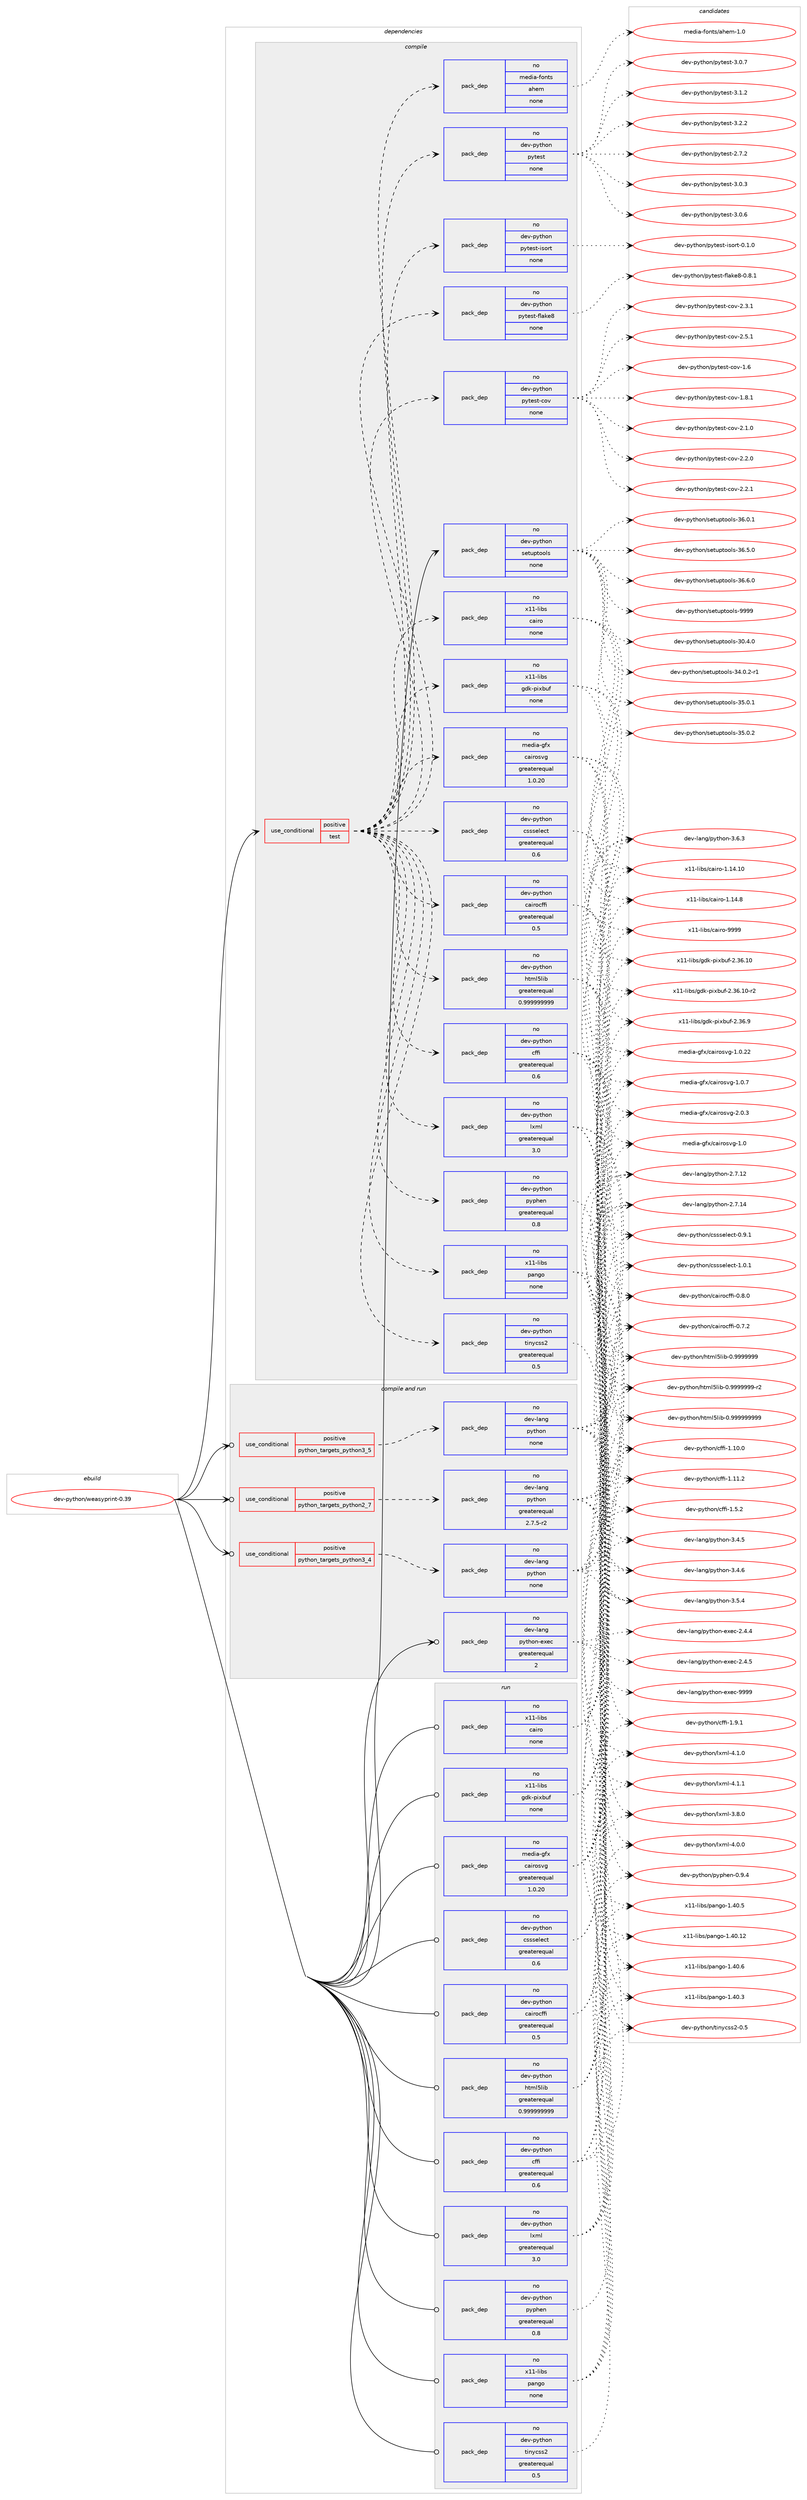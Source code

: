 digraph prolog {

# *************
# Graph options
# *************

newrank=true;
concentrate=true;
compound=true;
graph [rankdir=LR,fontname=Helvetica,fontsize=10,ranksep=1.5];#, ranksep=2.5, nodesep=0.2];
edge  [arrowhead=vee];
node  [fontname=Helvetica,fontsize=10];

# **********
# The ebuild
# **********

subgraph cluster_leftcol {
color=gray;
rank=same;
label=<<i>ebuild</i>>;
id [label="dev-python/weasyprint-0.39", color=red, width=4, href="../dev-python/weasyprint-0.39.svg"];
}

# ****************
# The dependencies
# ****************

subgraph cluster_midcol {
color=gray;
label=<<i>dependencies</i>>;
subgraph cluster_compile {
fillcolor="#eeeeee";
style=filled;
label=<<i>compile</i>>;
subgraph cond43609 {
dependency193333 [label=<<TABLE BORDER="0" CELLBORDER="1" CELLSPACING="0" CELLPADDING="4"><TR><TD ROWSPAN="3" CELLPADDING="10">use_conditional</TD></TR><TR><TD>positive</TD></TR><TR><TD>test</TD></TR></TABLE>>, shape=none, color=red];
subgraph pack145762 {
dependency193334 [label=<<TABLE BORDER="0" CELLBORDER="1" CELLSPACING="0" CELLPADDING="4" WIDTH="220"><TR><TD ROWSPAN="6" CELLPADDING="30">pack_dep</TD></TR><TR><TD WIDTH="110">no</TD></TR><TR><TD>x11-libs</TD></TR><TR><TD>cairo</TD></TR><TR><TD>none</TD></TR><TR><TD></TD></TR></TABLE>>, shape=none, color=blue];
}
dependency193333:e -> dependency193334:w [weight=20,style="dashed",arrowhead="vee"];
subgraph pack145763 {
dependency193335 [label=<<TABLE BORDER="0" CELLBORDER="1" CELLSPACING="0" CELLPADDING="4" WIDTH="220"><TR><TD ROWSPAN="6" CELLPADDING="30">pack_dep</TD></TR><TR><TD WIDTH="110">no</TD></TR><TR><TD>x11-libs</TD></TR><TR><TD>gdk-pixbuf</TD></TR><TR><TD>none</TD></TR><TR><TD></TD></TR></TABLE>>, shape=none, color=blue];
}
dependency193333:e -> dependency193335:w [weight=20,style="dashed",arrowhead="vee"];
subgraph pack145764 {
dependency193336 [label=<<TABLE BORDER="0" CELLBORDER="1" CELLSPACING="0" CELLPADDING="4" WIDTH="220"><TR><TD ROWSPAN="6" CELLPADDING="30">pack_dep</TD></TR><TR><TD WIDTH="110">no</TD></TR><TR><TD>x11-libs</TD></TR><TR><TD>pango</TD></TR><TR><TD>none</TD></TR><TR><TD></TD></TR></TABLE>>, shape=none, color=blue];
}
dependency193333:e -> dependency193336:w [weight=20,style="dashed",arrowhead="vee"];
subgraph pack145765 {
dependency193337 [label=<<TABLE BORDER="0" CELLBORDER="1" CELLSPACING="0" CELLPADDING="4" WIDTH="220"><TR><TD ROWSPAN="6" CELLPADDING="30">pack_dep</TD></TR><TR><TD WIDTH="110">no</TD></TR><TR><TD>dev-python</TD></TR><TR><TD>cairocffi</TD></TR><TR><TD>greaterequal</TD></TR><TR><TD>0.5</TD></TR></TABLE>>, shape=none, color=blue];
}
dependency193333:e -> dependency193337:w [weight=20,style="dashed",arrowhead="vee"];
subgraph pack145766 {
dependency193338 [label=<<TABLE BORDER="0" CELLBORDER="1" CELLSPACING="0" CELLPADDING="4" WIDTH="220"><TR><TD ROWSPAN="6" CELLPADDING="30">pack_dep</TD></TR><TR><TD WIDTH="110">no</TD></TR><TR><TD>dev-python</TD></TR><TR><TD>cffi</TD></TR><TR><TD>greaterequal</TD></TR><TR><TD>0.6</TD></TR></TABLE>>, shape=none, color=blue];
}
dependency193333:e -> dependency193338:w [weight=20,style="dashed",arrowhead="vee"];
subgraph pack145767 {
dependency193339 [label=<<TABLE BORDER="0" CELLBORDER="1" CELLSPACING="0" CELLPADDING="4" WIDTH="220"><TR><TD ROWSPAN="6" CELLPADDING="30">pack_dep</TD></TR><TR><TD WIDTH="110">no</TD></TR><TR><TD>dev-python</TD></TR><TR><TD>cssselect</TD></TR><TR><TD>greaterequal</TD></TR><TR><TD>0.6</TD></TR></TABLE>>, shape=none, color=blue];
}
dependency193333:e -> dependency193339:w [weight=20,style="dashed",arrowhead="vee"];
subgraph pack145768 {
dependency193340 [label=<<TABLE BORDER="0" CELLBORDER="1" CELLSPACING="0" CELLPADDING="4" WIDTH="220"><TR><TD ROWSPAN="6" CELLPADDING="30">pack_dep</TD></TR><TR><TD WIDTH="110">no</TD></TR><TR><TD>dev-python</TD></TR><TR><TD>html5lib</TD></TR><TR><TD>greaterequal</TD></TR><TR><TD>0.999999999</TD></TR></TABLE>>, shape=none, color=blue];
}
dependency193333:e -> dependency193340:w [weight=20,style="dashed",arrowhead="vee"];
subgraph pack145769 {
dependency193341 [label=<<TABLE BORDER="0" CELLBORDER="1" CELLSPACING="0" CELLPADDING="4" WIDTH="220"><TR><TD ROWSPAN="6" CELLPADDING="30">pack_dep</TD></TR><TR><TD WIDTH="110">no</TD></TR><TR><TD>dev-python</TD></TR><TR><TD>lxml</TD></TR><TR><TD>greaterequal</TD></TR><TR><TD>3.0</TD></TR></TABLE>>, shape=none, color=blue];
}
dependency193333:e -> dependency193341:w [weight=20,style="dashed",arrowhead="vee"];
subgraph pack145770 {
dependency193342 [label=<<TABLE BORDER="0" CELLBORDER="1" CELLSPACING="0" CELLPADDING="4" WIDTH="220"><TR><TD ROWSPAN="6" CELLPADDING="30">pack_dep</TD></TR><TR><TD WIDTH="110">no</TD></TR><TR><TD>dev-python</TD></TR><TR><TD>pyphen</TD></TR><TR><TD>greaterequal</TD></TR><TR><TD>0.8</TD></TR></TABLE>>, shape=none, color=blue];
}
dependency193333:e -> dependency193342:w [weight=20,style="dashed",arrowhead="vee"];
subgraph pack145771 {
dependency193343 [label=<<TABLE BORDER="0" CELLBORDER="1" CELLSPACING="0" CELLPADDING="4" WIDTH="220"><TR><TD ROWSPAN="6" CELLPADDING="30">pack_dep</TD></TR><TR><TD WIDTH="110">no</TD></TR><TR><TD>dev-python</TD></TR><TR><TD>tinycss2</TD></TR><TR><TD>greaterequal</TD></TR><TR><TD>0.5</TD></TR></TABLE>>, shape=none, color=blue];
}
dependency193333:e -> dependency193343:w [weight=20,style="dashed",arrowhead="vee"];
subgraph pack145772 {
dependency193344 [label=<<TABLE BORDER="0" CELLBORDER="1" CELLSPACING="0" CELLPADDING="4" WIDTH="220"><TR><TD ROWSPAN="6" CELLPADDING="30">pack_dep</TD></TR><TR><TD WIDTH="110">no</TD></TR><TR><TD>media-gfx</TD></TR><TR><TD>cairosvg</TD></TR><TR><TD>greaterequal</TD></TR><TR><TD>1.0.20</TD></TR></TABLE>>, shape=none, color=blue];
}
dependency193333:e -> dependency193344:w [weight=20,style="dashed",arrowhead="vee"];
subgraph pack145773 {
dependency193345 [label=<<TABLE BORDER="0" CELLBORDER="1" CELLSPACING="0" CELLPADDING="4" WIDTH="220"><TR><TD ROWSPAN="6" CELLPADDING="30">pack_dep</TD></TR><TR><TD WIDTH="110">no</TD></TR><TR><TD>dev-python</TD></TR><TR><TD>pytest-cov</TD></TR><TR><TD>none</TD></TR><TR><TD></TD></TR></TABLE>>, shape=none, color=blue];
}
dependency193333:e -> dependency193345:w [weight=20,style="dashed",arrowhead="vee"];
subgraph pack145774 {
dependency193346 [label=<<TABLE BORDER="0" CELLBORDER="1" CELLSPACING="0" CELLPADDING="4" WIDTH="220"><TR><TD ROWSPAN="6" CELLPADDING="30">pack_dep</TD></TR><TR><TD WIDTH="110">no</TD></TR><TR><TD>dev-python</TD></TR><TR><TD>pytest-flake8</TD></TR><TR><TD>none</TD></TR><TR><TD></TD></TR></TABLE>>, shape=none, color=blue];
}
dependency193333:e -> dependency193346:w [weight=20,style="dashed",arrowhead="vee"];
subgraph pack145775 {
dependency193347 [label=<<TABLE BORDER="0" CELLBORDER="1" CELLSPACING="0" CELLPADDING="4" WIDTH="220"><TR><TD ROWSPAN="6" CELLPADDING="30">pack_dep</TD></TR><TR><TD WIDTH="110">no</TD></TR><TR><TD>dev-python</TD></TR><TR><TD>pytest-isort</TD></TR><TR><TD>none</TD></TR><TR><TD></TD></TR></TABLE>>, shape=none, color=blue];
}
dependency193333:e -> dependency193347:w [weight=20,style="dashed",arrowhead="vee"];
subgraph pack145776 {
dependency193348 [label=<<TABLE BORDER="0" CELLBORDER="1" CELLSPACING="0" CELLPADDING="4" WIDTH="220"><TR><TD ROWSPAN="6" CELLPADDING="30">pack_dep</TD></TR><TR><TD WIDTH="110">no</TD></TR><TR><TD>dev-python</TD></TR><TR><TD>pytest</TD></TR><TR><TD>none</TD></TR><TR><TD></TD></TR></TABLE>>, shape=none, color=blue];
}
dependency193333:e -> dependency193348:w [weight=20,style="dashed",arrowhead="vee"];
subgraph pack145777 {
dependency193349 [label=<<TABLE BORDER="0" CELLBORDER="1" CELLSPACING="0" CELLPADDING="4" WIDTH="220"><TR><TD ROWSPAN="6" CELLPADDING="30">pack_dep</TD></TR><TR><TD WIDTH="110">no</TD></TR><TR><TD>media-fonts</TD></TR><TR><TD>ahem</TD></TR><TR><TD>none</TD></TR><TR><TD></TD></TR></TABLE>>, shape=none, color=blue];
}
dependency193333:e -> dependency193349:w [weight=20,style="dashed",arrowhead="vee"];
}
id:e -> dependency193333:w [weight=20,style="solid",arrowhead="vee"];
subgraph pack145778 {
dependency193350 [label=<<TABLE BORDER="0" CELLBORDER="1" CELLSPACING="0" CELLPADDING="4" WIDTH="220"><TR><TD ROWSPAN="6" CELLPADDING="30">pack_dep</TD></TR><TR><TD WIDTH="110">no</TD></TR><TR><TD>dev-python</TD></TR><TR><TD>setuptools</TD></TR><TR><TD>none</TD></TR><TR><TD></TD></TR></TABLE>>, shape=none, color=blue];
}
id:e -> dependency193350:w [weight=20,style="solid",arrowhead="vee"];
}
subgraph cluster_compileandrun {
fillcolor="#eeeeee";
style=filled;
label=<<i>compile and run</i>>;
subgraph cond43610 {
dependency193351 [label=<<TABLE BORDER="0" CELLBORDER="1" CELLSPACING="0" CELLPADDING="4"><TR><TD ROWSPAN="3" CELLPADDING="10">use_conditional</TD></TR><TR><TD>positive</TD></TR><TR><TD>python_targets_python2_7</TD></TR></TABLE>>, shape=none, color=red];
subgraph pack145779 {
dependency193352 [label=<<TABLE BORDER="0" CELLBORDER="1" CELLSPACING="0" CELLPADDING="4" WIDTH="220"><TR><TD ROWSPAN="6" CELLPADDING="30">pack_dep</TD></TR><TR><TD WIDTH="110">no</TD></TR><TR><TD>dev-lang</TD></TR><TR><TD>python</TD></TR><TR><TD>greaterequal</TD></TR><TR><TD>2.7.5-r2</TD></TR></TABLE>>, shape=none, color=blue];
}
dependency193351:e -> dependency193352:w [weight=20,style="dashed",arrowhead="vee"];
}
id:e -> dependency193351:w [weight=20,style="solid",arrowhead="odotvee"];
subgraph cond43611 {
dependency193353 [label=<<TABLE BORDER="0" CELLBORDER="1" CELLSPACING="0" CELLPADDING="4"><TR><TD ROWSPAN="3" CELLPADDING="10">use_conditional</TD></TR><TR><TD>positive</TD></TR><TR><TD>python_targets_python3_4</TD></TR></TABLE>>, shape=none, color=red];
subgraph pack145780 {
dependency193354 [label=<<TABLE BORDER="0" CELLBORDER="1" CELLSPACING="0" CELLPADDING="4" WIDTH="220"><TR><TD ROWSPAN="6" CELLPADDING="30">pack_dep</TD></TR><TR><TD WIDTH="110">no</TD></TR><TR><TD>dev-lang</TD></TR><TR><TD>python</TD></TR><TR><TD>none</TD></TR><TR><TD></TD></TR></TABLE>>, shape=none, color=blue];
}
dependency193353:e -> dependency193354:w [weight=20,style="dashed",arrowhead="vee"];
}
id:e -> dependency193353:w [weight=20,style="solid",arrowhead="odotvee"];
subgraph cond43612 {
dependency193355 [label=<<TABLE BORDER="0" CELLBORDER="1" CELLSPACING="0" CELLPADDING="4"><TR><TD ROWSPAN="3" CELLPADDING="10">use_conditional</TD></TR><TR><TD>positive</TD></TR><TR><TD>python_targets_python3_5</TD></TR></TABLE>>, shape=none, color=red];
subgraph pack145781 {
dependency193356 [label=<<TABLE BORDER="0" CELLBORDER="1" CELLSPACING="0" CELLPADDING="4" WIDTH="220"><TR><TD ROWSPAN="6" CELLPADDING="30">pack_dep</TD></TR><TR><TD WIDTH="110">no</TD></TR><TR><TD>dev-lang</TD></TR><TR><TD>python</TD></TR><TR><TD>none</TD></TR><TR><TD></TD></TR></TABLE>>, shape=none, color=blue];
}
dependency193355:e -> dependency193356:w [weight=20,style="dashed",arrowhead="vee"];
}
id:e -> dependency193355:w [weight=20,style="solid",arrowhead="odotvee"];
subgraph pack145782 {
dependency193357 [label=<<TABLE BORDER="0" CELLBORDER="1" CELLSPACING="0" CELLPADDING="4" WIDTH="220"><TR><TD ROWSPAN="6" CELLPADDING="30">pack_dep</TD></TR><TR><TD WIDTH="110">no</TD></TR><TR><TD>dev-lang</TD></TR><TR><TD>python-exec</TD></TR><TR><TD>greaterequal</TD></TR><TR><TD>2</TD></TR></TABLE>>, shape=none, color=blue];
}
id:e -> dependency193357:w [weight=20,style="solid",arrowhead="odotvee"];
}
subgraph cluster_run {
fillcolor="#eeeeee";
style=filled;
label=<<i>run</i>>;
subgraph pack145783 {
dependency193358 [label=<<TABLE BORDER="0" CELLBORDER="1" CELLSPACING="0" CELLPADDING="4" WIDTH="220"><TR><TD ROWSPAN="6" CELLPADDING="30">pack_dep</TD></TR><TR><TD WIDTH="110">no</TD></TR><TR><TD>dev-python</TD></TR><TR><TD>cairocffi</TD></TR><TR><TD>greaterequal</TD></TR><TR><TD>0.5</TD></TR></TABLE>>, shape=none, color=blue];
}
id:e -> dependency193358:w [weight=20,style="solid",arrowhead="odot"];
subgraph pack145784 {
dependency193359 [label=<<TABLE BORDER="0" CELLBORDER="1" CELLSPACING="0" CELLPADDING="4" WIDTH="220"><TR><TD ROWSPAN="6" CELLPADDING="30">pack_dep</TD></TR><TR><TD WIDTH="110">no</TD></TR><TR><TD>dev-python</TD></TR><TR><TD>cffi</TD></TR><TR><TD>greaterequal</TD></TR><TR><TD>0.6</TD></TR></TABLE>>, shape=none, color=blue];
}
id:e -> dependency193359:w [weight=20,style="solid",arrowhead="odot"];
subgraph pack145785 {
dependency193360 [label=<<TABLE BORDER="0" CELLBORDER="1" CELLSPACING="0" CELLPADDING="4" WIDTH="220"><TR><TD ROWSPAN="6" CELLPADDING="30">pack_dep</TD></TR><TR><TD WIDTH="110">no</TD></TR><TR><TD>dev-python</TD></TR><TR><TD>cssselect</TD></TR><TR><TD>greaterequal</TD></TR><TR><TD>0.6</TD></TR></TABLE>>, shape=none, color=blue];
}
id:e -> dependency193360:w [weight=20,style="solid",arrowhead="odot"];
subgraph pack145786 {
dependency193361 [label=<<TABLE BORDER="0" CELLBORDER="1" CELLSPACING="0" CELLPADDING="4" WIDTH="220"><TR><TD ROWSPAN="6" CELLPADDING="30">pack_dep</TD></TR><TR><TD WIDTH="110">no</TD></TR><TR><TD>dev-python</TD></TR><TR><TD>html5lib</TD></TR><TR><TD>greaterequal</TD></TR><TR><TD>0.999999999</TD></TR></TABLE>>, shape=none, color=blue];
}
id:e -> dependency193361:w [weight=20,style="solid",arrowhead="odot"];
subgraph pack145787 {
dependency193362 [label=<<TABLE BORDER="0" CELLBORDER="1" CELLSPACING="0" CELLPADDING="4" WIDTH="220"><TR><TD ROWSPAN="6" CELLPADDING="30">pack_dep</TD></TR><TR><TD WIDTH="110">no</TD></TR><TR><TD>dev-python</TD></TR><TR><TD>lxml</TD></TR><TR><TD>greaterequal</TD></TR><TR><TD>3.0</TD></TR></TABLE>>, shape=none, color=blue];
}
id:e -> dependency193362:w [weight=20,style="solid",arrowhead="odot"];
subgraph pack145788 {
dependency193363 [label=<<TABLE BORDER="0" CELLBORDER="1" CELLSPACING="0" CELLPADDING="4" WIDTH="220"><TR><TD ROWSPAN="6" CELLPADDING="30">pack_dep</TD></TR><TR><TD WIDTH="110">no</TD></TR><TR><TD>dev-python</TD></TR><TR><TD>pyphen</TD></TR><TR><TD>greaterequal</TD></TR><TR><TD>0.8</TD></TR></TABLE>>, shape=none, color=blue];
}
id:e -> dependency193363:w [weight=20,style="solid",arrowhead="odot"];
subgraph pack145789 {
dependency193364 [label=<<TABLE BORDER="0" CELLBORDER="1" CELLSPACING="0" CELLPADDING="4" WIDTH="220"><TR><TD ROWSPAN="6" CELLPADDING="30">pack_dep</TD></TR><TR><TD WIDTH="110">no</TD></TR><TR><TD>dev-python</TD></TR><TR><TD>tinycss2</TD></TR><TR><TD>greaterequal</TD></TR><TR><TD>0.5</TD></TR></TABLE>>, shape=none, color=blue];
}
id:e -> dependency193364:w [weight=20,style="solid",arrowhead="odot"];
subgraph pack145790 {
dependency193365 [label=<<TABLE BORDER="0" CELLBORDER="1" CELLSPACING="0" CELLPADDING="4" WIDTH="220"><TR><TD ROWSPAN="6" CELLPADDING="30">pack_dep</TD></TR><TR><TD WIDTH="110">no</TD></TR><TR><TD>media-gfx</TD></TR><TR><TD>cairosvg</TD></TR><TR><TD>greaterequal</TD></TR><TR><TD>1.0.20</TD></TR></TABLE>>, shape=none, color=blue];
}
id:e -> dependency193365:w [weight=20,style="solid",arrowhead="odot"];
subgraph pack145791 {
dependency193366 [label=<<TABLE BORDER="0" CELLBORDER="1" CELLSPACING="0" CELLPADDING="4" WIDTH="220"><TR><TD ROWSPAN="6" CELLPADDING="30">pack_dep</TD></TR><TR><TD WIDTH="110">no</TD></TR><TR><TD>x11-libs</TD></TR><TR><TD>cairo</TD></TR><TR><TD>none</TD></TR><TR><TD></TD></TR></TABLE>>, shape=none, color=blue];
}
id:e -> dependency193366:w [weight=20,style="solid",arrowhead="odot"];
subgraph pack145792 {
dependency193367 [label=<<TABLE BORDER="0" CELLBORDER="1" CELLSPACING="0" CELLPADDING="4" WIDTH="220"><TR><TD ROWSPAN="6" CELLPADDING="30">pack_dep</TD></TR><TR><TD WIDTH="110">no</TD></TR><TR><TD>x11-libs</TD></TR><TR><TD>gdk-pixbuf</TD></TR><TR><TD>none</TD></TR><TR><TD></TD></TR></TABLE>>, shape=none, color=blue];
}
id:e -> dependency193367:w [weight=20,style="solid",arrowhead="odot"];
subgraph pack145793 {
dependency193368 [label=<<TABLE BORDER="0" CELLBORDER="1" CELLSPACING="0" CELLPADDING="4" WIDTH="220"><TR><TD ROWSPAN="6" CELLPADDING="30">pack_dep</TD></TR><TR><TD WIDTH="110">no</TD></TR><TR><TD>x11-libs</TD></TR><TR><TD>pango</TD></TR><TR><TD>none</TD></TR><TR><TD></TD></TR></TABLE>>, shape=none, color=blue];
}
id:e -> dependency193368:w [weight=20,style="solid",arrowhead="odot"];
}
}

# **************
# The candidates
# **************

subgraph cluster_choices {
rank=same;
color=gray;
label=<<i>candidates</i>>;

subgraph choice145762 {
color=black;
nodesep=1;
choice120494945108105981154799971051141114549464952464948 [label="x11-libs/cairo-1.14.10", color=red, width=4,href="../x11-libs/cairo-1.14.10.svg"];
choice1204949451081059811547999710511411145494649524656 [label="x11-libs/cairo-1.14.8", color=red, width=4,href="../x11-libs/cairo-1.14.8.svg"];
choice120494945108105981154799971051141114557575757 [label="x11-libs/cairo-9999", color=red, width=4,href="../x11-libs/cairo-9999.svg"];
dependency193334:e -> choice120494945108105981154799971051141114549464952464948:w [style=dotted,weight="100"];
dependency193334:e -> choice1204949451081059811547999710511411145494649524656:w [style=dotted,weight="100"];
dependency193334:e -> choice120494945108105981154799971051141114557575757:w [style=dotted,weight="100"];
}
subgraph choice145763 {
color=black;
nodesep=1;
choice120494945108105981154710310010745112105120981171024550465154464948 [label="x11-libs/gdk-pixbuf-2.36.10", color=red, width=4,href="../x11-libs/gdk-pixbuf-2.36.10.svg"];
choice1204949451081059811547103100107451121051209811710245504651544649484511450 [label="x11-libs/gdk-pixbuf-2.36.10-r2", color=red, width=4,href="../x11-libs/gdk-pixbuf-2.36.10-r2.svg"];
choice1204949451081059811547103100107451121051209811710245504651544657 [label="x11-libs/gdk-pixbuf-2.36.9", color=red, width=4,href="../x11-libs/gdk-pixbuf-2.36.9.svg"];
dependency193335:e -> choice120494945108105981154710310010745112105120981171024550465154464948:w [style=dotted,weight="100"];
dependency193335:e -> choice1204949451081059811547103100107451121051209811710245504651544649484511450:w [style=dotted,weight="100"];
dependency193335:e -> choice1204949451081059811547103100107451121051209811710245504651544657:w [style=dotted,weight="100"];
}
subgraph choice145764 {
color=black;
nodesep=1;
choice1204949451081059811547112971101031114549465248464950 [label="x11-libs/pango-1.40.12", color=red, width=4,href="../x11-libs/pango-1.40.12.svg"];
choice12049494510810598115471129711010311145494652484651 [label="x11-libs/pango-1.40.3", color=red, width=4,href="../x11-libs/pango-1.40.3.svg"];
choice12049494510810598115471129711010311145494652484653 [label="x11-libs/pango-1.40.5", color=red, width=4,href="../x11-libs/pango-1.40.5.svg"];
choice12049494510810598115471129711010311145494652484654 [label="x11-libs/pango-1.40.6", color=red, width=4,href="../x11-libs/pango-1.40.6.svg"];
dependency193336:e -> choice1204949451081059811547112971101031114549465248464950:w [style=dotted,weight="100"];
dependency193336:e -> choice12049494510810598115471129711010311145494652484651:w [style=dotted,weight="100"];
dependency193336:e -> choice12049494510810598115471129711010311145494652484653:w [style=dotted,weight="100"];
dependency193336:e -> choice12049494510810598115471129711010311145494652484654:w [style=dotted,weight="100"];
}
subgraph choice145765 {
color=black;
nodesep=1;
choice1001011184511212111610411111047999710511411199102102105454846554650 [label="dev-python/cairocffi-0.7.2", color=red, width=4,href="../dev-python/cairocffi-0.7.2.svg"];
choice1001011184511212111610411111047999710511411199102102105454846564648 [label="dev-python/cairocffi-0.8.0", color=red, width=4,href="../dev-python/cairocffi-0.8.0.svg"];
dependency193337:e -> choice1001011184511212111610411111047999710511411199102102105454846554650:w [style=dotted,weight="100"];
dependency193337:e -> choice1001011184511212111610411111047999710511411199102102105454846564648:w [style=dotted,weight="100"];
}
subgraph choice145766 {
color=black;
nodesep=1;
choice10010111845112121116104111110479910210210545494649484648 [label="dev-python/cffi-1.10.0", color=red, width=4,href="../dev-python/cffi-1.10.0.svg"];
choice10010111845112121116104111110479910210210545494649494650 [label="dev-python/cffi-1.11.2", color=red, width=4,href="../dev-python/cffi-1.11.2.svg"];
choice100101118451121211161041111104799102102105454946534650 [label="dev-python/cffi-1.5.2", color=red, width=4,href="../dev-python/cffi-1.5.2.svg"];
choice100101118451121211161041111104799102102105454946574649 [label="dev-python/cffi-1.9.1", color=red, width=4,href="../dev-python/cffi-1.9.1.svg"];
dependency193338:e -> choice10010111845112121116104111110479910210210545494649484648:w [style=dotted,weight="100"];
dependency193338:e -> choice10010111845112121116104111110479910210210545494649494650:w [style=dotted,weight="100"];
dependency193338:e -> choice100101118451121211161041111104799102102105454946534650:w [style=dotted,weight="100"];
dependency193338:e -> choice100101118451121211161041111104799102102105454946574649:w [style=dotted,weight="100"];
}
subgraph choice145767 {
color=black;
nodesep=1;
choice10010111845112121116104111110479911511511510110810199116454846574649 [label="dev-python/cssselect-0.9.1", color=red, width=4,href="../dev-python/cssselect-0.9.1.svg"];
choice10010111845112121116104111110479911511511510110810199116454946484649 [label="dev-python/cssselect-1.0.1", color=red, width=4,href="../dev-python/cssselect-1.0.1.svg"];
dependency193339:e -> choice10010111845112121116104111110479911511511510110810199116454846574649:w [style=dotted,weight="100"];
dependency193339:e -> choice10010111845112121116104111110479911511511510110810199116454946484649:w [style=dotted,weight="100"];
}
subgraph choice145768 {
color=black;
nodesep=1;
choice1001011184511212111610411111047104116109108531081059845484657575757575757 [label="dev-python/html5lib-0.9999999", color=red, width=4,href="../dev-python/html5lib-0.9999999.svg"];
choice10010111845112121116104111110471041161091085310810598454846575757575757574511450 [label="dev-python/html5lib-0.9999999-r2", color=red, width=4,href="../dev-python/html5lib-0.9999999-r2.svg"];
choice10010111845112121116104111110471041161091085310810598454846575757575757575757 [label="dev-python/html5lib-0.999999999", color=red, width=4,href="../dev-python/html5lib-0.999999999.svg"];
dependency193340:e -> choice1001011184511212111610411111047104116109108531081059845484657575757575757:w [style=dotted,weight="100"];
dependency193340:e -> choice10010111845112121116104111110471041161091085310810598454846575757575757574511450:w [style=dotted,weight="100"];
dependency193340:e -> choice10010111845112121116104111110471041161091085310810598454846575757575757575757:w [style=dotted,weight="100"];
}
subgraph choice145769 {
color=black;
nodesep=1;
choice1001011184511212111610411111047108120109108455146564648 [label="dev-python/lxml-3.8.0", color=red, width=4,href="../dev-python/lxml-3.8.0.svg"];
choice1001011184511212111610411111047108120109108455246484648 [label="dev-python/lxml-4.0.0", color=red, width=4,href="../dev-python/lxml-4.0.0.svg"];
choice1001011184511212111610411111047108120109108455246494648 [label="dev-python/lxml-4.1.0", color=red, width=4,href="../dev-python/lxml-4.1.0.svg"];
choice1001011184511212111610411111047108120109108455246494649 [label="dev-python/lxml-4.1.1", color=red, width=4,href="../dev-python/lxml-4.1.1.svg"];
dependency193341:e -> choice1001011184511212111610411111047108120109108455146564648:w [style=dotted,weight="100"];
dependency193341:e -> choice1001011184511212111610411111047108120109108455246484648:w [style=dotted,weight="100"];
dependency193341:e -> choice1001011184511212111610411111047108120109108455246494648:w [style=dotted,weight="100"];
dependency193341:e -> choice1001011184511212111610411111047108120109108455246494649:w [style=dotted,weight="100"];
}
subgraph choice145770 {
color=black;
nodesep=1;
choice1001011184511212111610411111047112121112104101110454846574652 [label="dev-python/pyphen-0.9.4", color=red, width=4,href="../dev-python/pyphen-0.9.4.svg"];
dependency193342:e -> choice1001011184511212111610411111047112121112104101110454846574652:w [style=dotted,weight="100"];
}
subgraph choice145771 {
color=black;
nodesep=1;
choice1001011184511212111610411111047116105110121991151155045484653 [label="dev-python/tinycss2-0.5", color=red, width=4,href="../dev-python/tinycss2-0.5.svg"];
dependency193343:e -> choice1001011184511212111610411111047116105110121991151155045484653:w [style=dotted,weight="100"];
}
subgraph choice145772 {
color=black;
nodesep=1;
choice109101100105974510310212047999710511411111511810345494648 [label="media-gfx/cairosvg-1.0", color=red, width=4,href="../media-gfx/cairosvg-1.0.svg"];
choice109101100105974510310212047999710511411111511810345494648465050 [label="media-gfx/cairosvg-1.0.22", color=red, width=4,href="../media-gfx/cairosvg-1.0.22.svg"];
choice1091011001059745103102120479997105114111115118103454946484655 [label="media-gfx/cairosvg-1.0.7", color=red, width=4,href="../media-gfx/cairosvg-1.0.7.svg"];
choice1091011001059745103102120479997105114111115118103455046484651 [label="media-gfx/cairosvg-2.0.3", color=red, width=4,href="../media-gfx/cairosvg-2.0.3.svg"];
dependency193344:e -> choice109101100105974510310212047999710511411111511810345494648:w [style=dotted,weight="100"];
dependency193344:e -> choice109101100105974510310212047999710511411111511810345494648465050:w [style=dotted,weight="100"];
dependency193344:e -> choice1091011001059745103102120479997105114111115118103454946484655:w [style=dotted,weight="100"];
dependency193344:e -> choice1091011001059745103102120479997105114111115118103455046484651:w [style=dotted,weight="100"];
}
subgraph choice145773 {
color=black;
nodesep=1;
choice1001011184511212111610411111047112121116101115116459911111845494654 [label="dev-python/pytest-cov-1.6", color=red, width=4,href="../dev-python/pytest-cov-1.6.svg"];
choice10010111845112121116104111110471121211161011151164599111118454946564649 [label="dev-python/pytest-cov-1.8.1", color=red, width=4,href="../dev-python/pytest-cov-1.8.1.svg"];
choice10010111845112121116104111110471121211161011151164599111118455046494648 [label="dev-python/pytest-cov-2.1.0", color=red, width=4,href="../dev-python/pytest-cov-2.1.0.svg"];
choice10010111845112121116104111110471121211161011151164599111118455046504648 [label="dev-python/pytest-cov-2.2.0", color=red, width=4,href="../dev-python/pytest-cov-2.2.0.svg"];
choice10010111845112121116104111110471121211161011151164599111118455046504649 [label="dev-python/pytest-cov-2.2.1", color=red, width=4,href="../dev-python/pytest-cov-2.2.1.svg"];
choice10010111845112121116104111110471121211161011151164599111118455046514649 [label="dev-python/pytest-cov-2.3.1", color=red, width=4,href="../dev-python/pytest-cov-2.3.1.svg"];
choice10010111845112121116104111110471121211161011151164599111118455046534649 [label="dev-python/pytest-cov-2.5.1", color=red, width=4,href="../dev-python/pytest-cov-2.5.1.svg"];
dependency193345:e -> choice1001011184511212111610411111047112121116101115116459911111845494654:w [style=dotted,weight="100"];
dependency193345:e -> choice10010111845112121116104111110471121211161011151164599111118454946564649:w [style=dotted,weight="100"];
dependency193345:e -> choice10010111845112121116104111110471121211161011151164599111118455046494648:w [style=dotted,weight="100"];
dependency193345:e -> choice10010111845112121116104111110471121211161011151164599111118455046504648:w [style=dotted,weight="100"];
dependency193345:e -> choice10010111845112121116104111110471121211161011151164599111118455046504649:w [style=dotted,weight="100"];
dependency193345:e -> choice10010111845112121116104111110471121211161011151164599111118455046514649:w [style=dotted,weight="100"];
dependency193345:e -> choice10010111845112121116104111110471121211161011151164599111118455046534649:w [style=dotted,weight="100"];
}
subgraph choice145774 {
color=black;
nodesep=1;
choice1001011184511212111610411111047112121116101115116451021089710710156454846564649 [label="dev-python/pytest-flake8-0.8.1", color=red, width=4,href="../dev-python/pytest-flake8-0.8.1.svg"];
dependency193346:e -> choice1001011184511212111610411111047112121116101115116451021089710710156454846564649:w [style=dotted,weight="100"];
}
subgraph choice145775 {
color=black;
nodesep=1;
choice100101118451121211161041111104711212111610111511645105115111114116454846494648 [label="dev-python/pytest-isort-0.1.0", color=red, width=4,href="../dev-python/pytest-isort-0.1.0.svg"];
dependency193347:e -> choice100101118451121211161041111104711212111610111511645105115111114116454846494648:w [style=dotted,weight="100"];
}
subgraph choice145776 {
color=black;
nodesep=1;
choice1001011184511212111610411111047112121116101115116455046554650 [label="dev-python/pytest-2.7.2", color=red, width=4,href="../dev-python/pytest-2.7.2.svg"];
choice1001011184511212111610411111047112121116101115116455146484651 [label="dev-python/pytest-3.0.3", color=red, width=4,href="../dev-python/pytest-3.0.3.svg"];
choice1001011184511212111610411111047112121116101115116455146484654 [label="dev-python/pytest-3.0.6", color=red, width=4,href="../dev-python/pytest-3.0.6.svg"];
choice1001011184511212111610411111047112121116101115116455146484655 [label="dev-python/pytest-3.0.7", color=red, width=4,href="../dev-python/pytest-3.0.7.svg"];
choice1001011184511212111610411111047112121116101115116455146494650 [label="dev-python/pytest-3.1.2", color=red, width=4,href="../dev-python/pytest-3.1.2.svg"];
choice1001011184511212111610411111047112121116101115116455146504650 [label="dev-python/pytest-3.2.2", color=red, width=4,href="../dev-python/pytest-3.2.2.svg"];
dependency193348:e -> choice1001011184511212111610411111047112121116101115116455046554650:w [style=dotted,weight="100"];
dependency193348:e -> choice1001011184511212111610411111047112121116101115116455146484651:w [style=dotted,weight="100"];
dependency193348:e -> choice1001011184511212111610411111047112121116101115116455146484654:w [style=dotted,weight="100"];
dependency193348:e -> choice1001011184511212111610411111047112121116101115116455146484655:w [style=dotted,weight="100"];
dependency193348:e -> choice1001011184511212111610411111047112121116101115116455146494650:w [style=dotted,weight="100"];
dependency193348:e -> choice1001011184511212111610411111047112121116101115116455146504650:w [style=dotted,weight="100"];
}
subgraph choice145777 {
color=black;
nodesep=1;
choice1091011001059745102111110116115479710410110945494648 [label="media-fonts/ahem-1.0", color=red, width=4,href="../media-fonts/ahem-1.0.svg"];
dependency193349:e -> choice1091011001059745102111110116115479710410110945494648:w [style=dotted,weight="100"];
}
subgraph choice145778 {
color=black;
nodesep=1;
choice100101118451121211161041111104711510111611711211611111110811545514846524648 [label="dev-python/setuptools-30.4.0", color=red, width=4,href="../dev-python/setuptools-30.4.0.svg"];
choice1001011184511212111610411111047115101116117112116111111108115455152464846504511449 [label="dev-python/setuptools-34.0.2-r1", color=red, width=4,href="../dev-python/setuptools-34.0.2-r1.svg"];
choice100101118451121211161041111104711510111611711211611111110811545515346484649 [label="dev-python/setuptools-35.0.1", color=red, width=4,href="../dev-python/setuptools-35.0.1.svg"];
choice100101118451121211161041111104711510111611711211611111110811545515346484650 [label="dev-python/setuptools-35.0.2", color=red, width=4,href="../dev-python/setuptools-35.0.2.svg"];
choice100101118451121211161041111104711510111611711211611111110811545515446484649 [label="dev-python/setuptools-36.0.1", color=red, width=4,href="../dev-python/setuptools-36.0.1.svg"];
choice100101118451121211161041111104711510111611711211611111110811545515446534648 [label="dev-python/setuptools-36.5.0", color=red, width=4,href="../dev-python/setuptools-36.5.0.svg"];
choice100101118451121211161041111104711510111611711211611111110811545515446544648 [label="dev-python/setuptools-36.6.0", color=red, width=4,href="../dev-python/setuptools-36.6.0.svg"];
choice10010111845112121116104111110471151011161171121161111111081154557575757 [label="dev-python/setuptools-9999", color=red, width=4,href="../dev-python/setuptools-9999.svg"];
dependency193350:e -> choice100101118451121211161041111104711510111611711211611111110811545514846524648:w [style=dotted,weight="100"];
dependency193350:e -> choice1001011184511212111610411111047115101116117112116111111108115455152464846504511449:w [style=dotted,weight="100"];
dependency193350:e -> choice100101118451121211161041111104711510111611711211611111110811545515346484649:w [style=dotted,weight="100"];
dependency193350:e -> choice100101118451121211161041111104711510111611711211611111110811545515346484650:w [style=dotted,weight="100"];
dependency193350:e -> choice100101118451121211161041111104711510111611711211611111110811545515446484649:w [style=dotted,weight="100"];
dependency193350:e -> choice100101118451121211161041111104711510111611711211611111110811545515446534648:w [style=dotted,weight="100"];
dependency193350:e -> choice100101118451121211161041111104711510111611711211611111110811545515446544648:w [style=dotted,weight="100"];
dependency193350:e -> choice10010111845112121116104111110471151011161171121161111111081154557575757:w [style=dotted,weight="100"];
}
subgraph choice145779 {
color=black;
nodesep=1;
choice10010111845108971101034711212111610411111045504655464950 [label="dev-lang/python-2.7.12", color=red, width=4,href="../dev-lang/python-2.7.12.svg"];
choice10010111845108971101034711212111610411111045504655464952 [label="dev-lang/python-2.7.14", color=red, width=4,href="../dev-lang/python-2.7.14.svg"];
choice100101118451089711010347112121116104111110455146524653 [label="dev-lang/python-3.4.5", color=red, width=4,href="../dev-lang/python-3.4.5.svg"];
choice100101118451089711010347112121116104111110455146524654 [label="dev-lang/python-3.4.6", color=red, width=4,href="../dev-lang/python-3.4.6.svg"];
choice100101118451089711010347112121116104111110455146534652 [label="dev-lang/python-3.5.4", color=red, width=4,href="../dev-lang/python-3.5.4.svg"];
choice100101118451089711010347112121116104111110455146544651 [label="dev-lang/python-3.6.3", color=red, width=4,href="../dev-lang/python-3.6.3.svg"];
dependency193352:e -> choice10010111845108971101034711212111610411111045504655464950:w [style=dotted,weight="100"];
dependency193352:e -> choice10010111845108971101034711212111610411111045504655464952:w [style=dotted,weight="100"];
dependency193352:e -> choice100101118451089711010347112121116104111110455146524653:w [style=dotted,weight="100"];
dependency193352:e -> choice100101118451089711010347112121116104111110455146524654:w [style=dotted,weight="100"];
dependency193352:e -> choice100101118451089711010347112121116104111110455146534652:w [style=dotted,weight="100"];
dependency193352:e -> choice100101118451089711010347112121116104111110455146544651:w [style=dotted,weight="100"];
}
subgraph choice145780 {
color=black;
nodesep=1;
choice10010111845108971101034711212111610411111045504655464950 [label="dev-lang/python-2.7.12", color=red, width=4,href="../dev-lang/python-2.7.12.svg"];
choice10010111845108971101034711212111610411111045504655464952 [label="dev-lang/python-2.7.14", color=red, width=4,href="../dev-lang/python-2.7.14.svg"];
choice100101118451089711010347112121116104111110455146524653 [label="dev-lang/python-3.4.5", color=red, width=4,href="../dev-lang/python-3.4.5.svg"];
choice100101118451089711010347112121116104111110455146524654 [label="dev-lang/python-3.4.6", color=red, width=4,href="../dev-lang/python-3.4.6.svg"];
choice100101118451089711010347112121116104111110455146534652 [label="dev-lang/python-3.5.4", color=red, width=4,href="../dev-lang/python-3.5.4.svg"];
choice100101118451089711010347112121116104111110455146544651 [label="dev-lang/python-3.6.3", color=red, width=4,href="../dev-lang/python-3.6.3.svg"];
dependency193354:e -> choice10010111845108971101034711212111610411111045504655464950:w [style=dotted,weight="100"];
dependency193354:e -> choice10010111845108971101034711212111610411111045504655464952:w [style=dotted,weight="100"];
dependency193354:e -> choice100101118451089711010347112121116104111110455146524653:w [style=dotted,weight="100"];
dependency193354:e -> choice100101118451089711010347112121116104111110455146524654:w [style=dotted,weight="100"];
dependency193354:e -> choice100101118451089711010347112121116104111110455146534652:w [style=dotted,weight="100"];
dependency193354:e -> choice100101118451089711010347112121116104111110455146544651:w [style=dotted,weight="100"];
}
subgraph choice145781 {
color=black;
nodesep=1;
choice10010111845108971101034711212111610411111045504655464950 [label="dev-lang/python-2.7.12", color=red, width=4,href="../dev-lang/python-2.7.12.svg"];
choice10010111845108971101034711212111610411111045504655464952 [label="dev-lang/python-2.7.14", color=red, width=4,href="../dev-lang/python-2.7.14.svg"];
choice100101118451089711010347112121116104111110455146524653 [label="dev-lang/python-3.4.5", color=red, width=4,href="../dev-lang/python-3.4.5.svg"];
choice100101118451089711010347112121116104111110455146524654 [label="dev-lang/python-3.4.6", color=red, width=4,href="../dev-lang/python-3.4.6.svg"];
choice100101118451089711010347112121116104111110455146534652 [label="dev-lang/python-3.5.4", color=red, width=4,href="../dev-lang/python-3.5.4.svg"];
choice100101118451089711010347112121116104111110455146544651 [label="dev-lang/python-3.6.3", color=red, width=4,href="../dev-lang/python-3.6.3.svg"];
dependency193356:e -> choice10010111845108971101034711212111610411111045504655464950:w [style=dotted,weight="100"];
dependency193356:e -> choice10010111845108971101034711212111610411111045504655464952:w [style=dotted,weight="100"];
dependency193356:e -> choice100101118451089711010347112121116104111110455146524653:w [style=dotted,weight="100"];
dependency193356:e -> choice100101118451089711010347112121116104111110455146524654:w [style=dotted,weight="100"];
dependency193356:e -> choice100101118451089711010347112121116104111110455146534652:w [style=dotted,weight="100"];
dependency193356:e -> choice100101118451089711010347112121116104111110455146544651:w [style=dotted,weight="100"];
}
subgraph choice145782 {
color=black;
nodesep=1;
choice1001011184510897110103471121211161041111104510112010199455046524652 [label="dev-lang/python-exec-2.4.4", color=red, width=4,href="../dev-lang/python-exec-2.4.4.svg"];
choice1001011184510897110103471121211161041111104510112010199455046524653 [label="dev-lang/python-exec-2.4.5", color=red, width=4,href="../dev-lang/python-exec-2.4.5.svg"];
choice10010111845108971101034711212111610411111045101120101994557575757 [label="dev-lang/python-exec-9999", color=red, width=4,href="../dev-lang/python-exec-9999.svg"];
dependency193357:e -> choice1001011184510897110103471121211161041111104510112010199455046524652:w [style=dotted,weight="100"];
dependency193357:e -> choice1001011184510897110103471121211161041111104510112010199455046524653:w [style=dotted,weight="100"];
dependency193357:e -> choice10010111845108971101034711212111610411111045101120101994557575757:w [style=dotted,weight="100"];
}
subgraph choice145783 {
color=black;
nodesep=1;
choice1001011184511212111610411111047999710511411199102102105454846554650 [label="dev-python/cairocffi-0.7.2", color=red, width=4,href="../dev-python/cairocffi-0.7.2.svg"];
choice1001011184511212111610411111047999710511411199102102105454846564648 [label="dev-python/cairocffi-0.8.0", color=red, width=4,href="../dev-python/cairocffi-0.8.0.svg"];
dependency193358:e -> choice1001011184511212111610411111047999710511411199102102105454846554650:w [style=dotted,weight="100"];
dependency193358:e -> choice1001011184511212111610411111047999710511411199102102105454846564648:w [style=dotted,weight="100"];
}
subgraph choice145784 {
color=black;
nodesep=1;
choice10010111845112121116104111110479910210210545494649484648 [label="dev-python/cffi-1.10.0", color=red, width=4,href="../dev-python/cffi-1.10.0.svg"];
choice10010111845112121116104111110479910210210545494649494650 [label="dev-python/cffi-1.11.2", color=red, width=4,href="../dev-python/cffi-1.11.2.svg"];
choice100101118451121211161041111104799102102105454946534650 [label="dev-python/cffi-1.5.2", color=red, width=4,href="../dev-python/cffi-1.5.2.svg"];
choice100101118451121211161041111104799102102105454946574649 [label="dev-python/cffi-1.9.1", color=red, width=4,href="../dev-python/cffi-1.9.1.svg"];
dependency193359:e -> choice10010111845112121116104111110479910210210545494649484648:w [style=dotted,weight="100"];
dependency193359:e -> choice10010111845112121116104111110479910210210545494649494650:w [style=dotted,weight="100"];
dependency193359:e -> choice100101118451121211161041111104799102102105454946534650:w [style=dotted,weight="100"];
dependency193359:e -> choice100101118451121211161041111104799102102105454946574649:w [style=dotted,weight="100"];
}
subgraph choice145785 {
color=black;
nodesep=1;
choice10010111845112121116104111110479911511511510110810199116454846574649 [label="dev-python/cssselect-0.9.1", color=red, width=4,href="../dev-python/cssselect-0.9.1.svg"];
choice10010111845112121116104111110479911511511510110810199116454946484649 [label="dev-python/cssselect-1.0.1", color=red, width=4,href="../dev-python/cssselect-1.0.1.svg"];
dependency193360:e -> choice10010111845112121116104111110479911511511510110810199116454846574649:w [style=dotted,weight="100"];
dependency193360:e -> choice10010111845112121116104111110479911511511510110810199116454946484649:w [style=dotted,weight="100"];
}
subgraph choice145786 {
color=black;
nodesep=1;
choice1001011184511212111610411111047104116109108531081059845484657575757575757 [label="dev-python/html5lib-0.9999999", color=red, width=4,href="../dev-python/html5lib-0.9999999.svg"];
choice10010111845112121116104111110471041161091085310810598454846575757575757574511450 [label="dev-python/html5lib-0.9999999-r2", color=red, width=4,href="../dev-python/html5lib-0.9999999-r2.svg"];
choice10010111845112121116104111110471041161091085310810598454846575757575757575757 [label="dev-python/html5lib-0.999999999", color=red, width=4,href="../dev-python/html5lib-0.999999999.svg"];
dependency193361:e -> choice1001011184511212111610411111047104116109108531081059845484657575757575757:w [style=dotted,weight="100"];
dependency193361:e -> choice10010111845112121116104111110471041161091085310810598454846575757575757574511450:w [style=dotted,weight="100"];
dependency193361:e -> choice10010111845112121116104111110471041161091085310810598454846575757575757575757:w [style=dotted,weight="100"];
}
subgraph choice145787 {
color=black;
nodesep=1;
choice1001011184511212111610411111047108120109108455146564648 [label="dev-python/lxml-3.8.0", color=red, width=4,href="../dev-python/lxml-3.8.0.svg"];
choice1001011184511212111610411111047108120109108455246484648 [label="dev-python/lxml-4.0.0", color=red, width=4,href="../dev-python/lxml-4.0.0.svg"];
choice1001011184511212111610411111047108120109108455246494648 [label="dev-python/lxml-4.1.0", color=red, width=4,href="../dev-python/lxml-4.1.0.svg"];
choice1001011184511212111610411111047108120109108455246494649 [label="dev-python/lxml-4.1.1", color=red, width=4,href="../dev-python/lxml-4.1.1.svg"];
dependency193362:e -> choice1001011184511212111610411111047108120109108455146564648:w [style=dotted,weight="100"];
dependency193362:e -> choice1001011184511212111610411111047108120109108455246484648:w [style=dotted,weight="100"];
dependency193362:e -> choice1001011184511212111610411111047108120109108455246494648:w [style=dotted,weight="100"];
dependency193362:e -> choice1001011184511212111610411111047108120109108455246494649:w [style=dotted,weight="100"];
}
subgraph choice145788 {
color=black;
nodesep=1;
choice1001011184511212111610411111047112121112104101110454846574652 [label="dev-python/pyphen-0.9.4", color=red, width=4,href="../dev-python/pyphen-0.9.4.svg"];
dependency193363:e -> choice1001011184511212111610411111047112121112104101110454846574652:w [style=dotted,weight="100"];
}
subgraph choice145789 {
color=black;
nodesep=1;
choice1001011184511212111610411111047116105110121991151155045484653 [label="dev-python/tinycss2-0.5", color=red, width=4,href="../dev-python/tinycss2-0.5.svg"];
dependency193364:e -> choice1001011184511212111610411111047116105110121991151155045484653:w [style=dotted,weight="100"];
}
subgraph choice145790 {
color=black;
nodesep=1;
choice109101100105974510310212047999710511411111511810345494648 [label="media-gfx/cairosvg-1.0", color=red, width=4,href="../media-gfx/cairosvg-1.0.svg"];
choice109101100105974510310212047999710511411111511810345494648465050 [label="media-gfx/cairosvg-1.0.22", color=red, width=4,href="../media-gfx/cairosvg-1.0.22.svg"];
choice1091011001059745103102120479997105114111115118103454946484655 [label="media-gfx/cairosvg-1.0.7", color=red, width=4,href="../media-gfx/cairosvg-1.0.7.svg"];
choice1091011001059745103102120479997105114111115118103455046484651 [label="media-gfx/cairosvg-2.0.3", color=red, width=4,href="../media-gfx/cairosvg-2.0.3.svg"];
dependency193365:e -> choice109101100105974510310212047999710511411111511810345494648:w [style=dotted,weight="100"];
dependency193365:e -> choice109101100105974510310212047999710511411111511810345494648465050:w [style=dotted,weight="100"];
dependency193365:e -> choice1091011001059745103102120479997105114111115118103454946484655:w [style=dotted,weight="100"];
dependency193365:e -> choice1091011001059745103102120479997105114111115118103455046484651:w [style=dotted,weight="100"];
}
subgraph choice145791 {
color=black;
nodesep=1;
choice120494945108105981154799971051141114549464952464948 [label="x11-libs/cairo-1.14.10", color=red, width=4,href="../x11-libs/cairo-1.14.10.svg"];
choice1204949451081059811547999710511411145494649524656 [label="x11-libs/cairo-1.14.8", color=red, width=4,href="../x11-libs/cairo-1.14.8.svg"];
choice120494945108105981154799971051141114557575757 [label="x11-libs/cairo-9999", color=red, width=4,href="../x11-libs/cairo-9999.svg"];
dependency193366:e -> choice120494945108105981154799971051141114549464952464948:w [style=dotted,weight="100"];
dependency193366:e -> choice1204949451081059811547999710511411145494649524656:w [style=dotted,weight="100"];
dependency193366:e -> choice120494945108105981154799971051141114557575757:w [style=dotted,weight="100"];
}
subgraph choice145792 {
color=black;
nodesep=1;
choice120494945108105981154710310010745112105120981171024550465154464948 [label="x11-libs/gdk-pixbuf-2.36.10", color=red, width=4,href="../x11-libs/gdk-pixbuf-2.36.10.svg"];
choice1204949451081059811547103100107451121051209811710245504651544649484511450 [label="x11-libs/gdk-pixbuf-2.36.10-r2", color=red, width=4,href="../x11-libs/gdk-pixbuf-2.36.10-r2.svg"];
choice1204949451081059811547103100107451121051209811710245504651544657 [label="x11-libs/gdk-pixbuf-2.36.9", color=red, width=4,href="../x11-libs/gdk-pixbuf-2.36.9.svg"];
dependency193367:e -> choice120494945108105981154710310010745112105120981171024550465154464948:w [style=dotted,weight="100"];
dependency193367:e -> choice1204949451081059811547103100107451121051209811710245504651544649484511450:w [style=dotted,weight="100"];
dependency193367:e -> choice1204949451081059811547103100107451121051209811710245504651544657:w [style=dotted,weight="100"];
}
subgraph choice145793 {
color=black;
nodesep=1;
choice1204949451081059811547112971101031114549465248464950 [label="x11-libs/pango-1.40.12", color=red, width=4,href="../x11-libs/pango-1.40.12.svg"];
choice12049494510810598115471129711010311145494652484651 [label="x11-libs/pango-1.40.3", color=red, width=4,href="../x11-libs/pango-1.40.3.svg"];
choice12049494510810598115471129711010311145494652484653 [label="x11-libs/pango-1.40.5", color=red, width=4,href="../x11-libs/pango-1.40.5.svg"];
choice12049494510810598115471129711010311145494652484654 [label="x11-libs/pango-1.40.6", color=red, width=4,href="../x11-libs/pango-1.40.6.svg"];
dependency193368:e -> choice1204949451081059811547112971101031114549465248464950:w [style=dotted,weight="100"];
dependency193368:e -> choice12049494510810598115471129711010311145494652484651:w [style=dotted,weight="100"];
dependency193368:e -> choice12049494510810598115471129711010311145494652484653:w [style=dotted,weight="100"];
dependency193368:e -> choice12049494510810598115471129711010311145494652484654:w [style=dotted,weight="100"];
}
}

}
